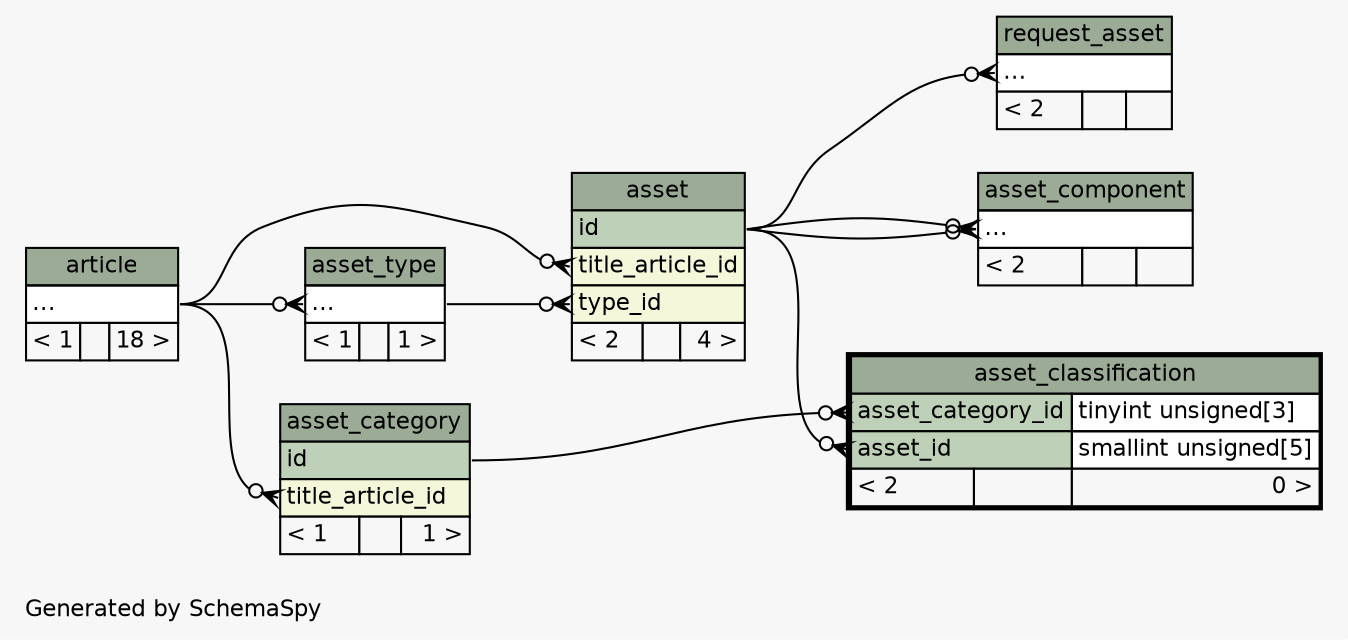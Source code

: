 // dot 2.38.0 on Linux 3.19.0-18-generic
// SchemaSpy rev 590
digraph "twoDegreesRelationshipsDiagram" {
  graph [
    rankdir="RL"
    bgcolor="#f7f7f7"
    label="\nGenerated by SchemaSpy"
    labeljust="l"
    nodesep="0.18"
    ranksep="0.46"
    fontname="Helvetica"
    fontsize="11"
  ];
  node [
    fontname="Helvetica"
    fontsize="11"
    shape="plaintext"
  ];
  edge [
    arrowsize="0.8"
  ];
  "asset":"title_article_id":w -> "article":"elipses":e [arrowhead=none dir=back arrowtail=crowodot];
  "asset":"type_id":w -> "asset_type":"elipses":e [arrowhead=none dir=back arrowtail=crowodot];
  "asset_category":"title_article_id":w -> "article":"elipses":e [arrowhead=none dir=back arrowtail=crowodot];
  "asset_classification":"asset_category_id":w -> "asset_category":"id":e [arrowhead=none dir=back arrowtail=crowodot];
  "asset_classification":"asset_id":w -> "asset":"id":e [arrowhead=none dir=back arrowtail=crowodot];
  "asset_component":"elipses":w -> "asset":"id":e [arrowhead=none dir=back arrowtail=crowodot];
  "asset_component":"elipses":w -> "asset":"id":e [arrowhead=none dir=back arrowtail=crowodot];
  "asset_type":"elipses":w -> "article":"elipses":e [arrowhead=none dir=back arrowtail=crowodot];
  "request_asset":"elipses":w -> "asset":"id":e [arrowhead=none dir=back arrowtail=crowodot];
  "article" [
    label=<
    <TABLE BORDER="0" CELLBORDER="1" CELLSPACING="0" BGCOLOR="#ffffff">
      <TR><TD COLSPAN="3" BGCOLOR="#9bab96" ALIGN="CENTER">article</TD></TR>
      <TR><TD PORT="elipses" COLSPAN="3" ALIGN="LEFT">...</TD></TR>
      <TR><TD ALIGN="LEFT" BGCOLOR="#f7f7f7">&lt; 1</TD><TD ALIGN="RIGHT" BGCOLOR="#f7f7f7">  </TD><TD ALIGN="RIGHT" BGCOLOR="#f7f7f7">18 &gt;</TD></TR>
    </TABLE>>
    URL="article.html"
    tooltip="article"
  ];
  "asset" [
    label=<
    <TABLE BORDER="0" CELLBORDER="1" CELLSPACING="0" BGCOLOR="#ffffff">
      <TR><TD COLSPAN="3" BGCOLOR="#9bab96" ALIGN="CENTER">asset</TD></TR>
      <TR><TD PORT="id" COLSPAN="3" BGCOLOR="#bed1b8" ALIGN="LEFT">id</TD></TR>
      <TR><TD PORT="title_article_id" COLSPAN="3" BGCOLOR="#f4f7da" ALIGN="LEFT">title_article_id</TD></TR>
      <TR><TD PORT="type_id" COLSPAN="3" BGCOLOR="#f4f7da" ALIGN="LEFT">type_id</TD></TR>
      <TR><TD ALIGN="LEFT" BGCOLOR="#f7f7f7">&lt; 2</TD><TD ALIGN="RIGHT" BGCOLOR="#f7f7f7">  </TD><TD ALIGN="RIGHT" BGCOLOR="#f7f7f7">4 &gt;</TD></TR>
    </TABLE>>
    URL="asset.html"
    tooltip="asset"
  ];
  "asset_category" [
    label=<
    <TABLE BORDER="0" CELLBORDER="1" CELLSPACING="0" BGCOLOR="#ffffff">
      <TR><TD COLSPAN="3" BGCOLOR="#9bab96" ALIGN="CENTER">asset_category</TD></TR>
      <TR><TD PORT="id" COLSPAN="3" BGCOLOR="#bed1b8" ALIGN="LEFT">id</TD></TR>
      <TR><TD PORT="title_article_id" COLSPAN="3" BGCOLOR="#f4f7da" ALIGN="LEFT">title_article_id</TD></TR>
      <TR><TD ALIGN="LEFT" BGCOLOR="#f7f7f7">&lt; 1</TD><TD ALIGN="RIGHT" BGCOLOR="#f7f7f7">  </TD><TD ALIGN="RIGHT" BGCOLOR="#f7f7f7">1 &gt;</TD></TR>
    </TABLE>>
    URL="asset_category.html"
    tooltip="asset_category"
  ];
  "asset_classification" [
    label=<
    <TABLE BORDER="2" CELLBORDER="1" CELLSPACING="0" BGCOLOR="#ffffff">
      <TR><TD COLSPAN="3" BGCOLOR="#9bab96" ALIGN="CENTER">asset_classification</TD></TR>
      <TR><TD PORT="asset_category_id" COLSPAN="2" BGCOLOR="#bed1b8" ALIGN="LEFT">asset_category_id</TD><TD PORT="asset_category_id.type" ALIGN="LEFT">tinyint unsigned[3]</TD></TR>
      <TR><TD PORT="asset_id" COLSPAN="2" BGCOLOR="#bed1b8" ALIGN="LEFT">asset_id</TD><TD PORT="asset_id.type" ALIGN="LEFT">smallint unsigned[5]</TD></TR>
      <TR><TD ALIGN="LEFT" BGCOLOR="#f7f7f7">&lt; 2</TD><TD ALIGN="RIGHT" BGCOLOR="#f7f7f7">  </TD><TD ALIGN="RIGHT" BGCOLOR="#f7f7f7">0 &gt;</TD></TR>
    </TABLE>>
    URL="asset_classification.html"
    tooltip="asset_classification"
  ];
  "asset_component" [
    label=<
    <TABLE BORDER="0" CELLBORDER="1" CELLSPACING="0" BGCOLOR="#ffffff">
      <TR><TD COLSPAN="3" BGCOLOR="#9bab96" ALIGN="CENTER">asset_component</TD></TR>
      <TR><TD PORT="elipses" COLSPAN="3" ALIGN="LEFT">...</TD></TR>
      <TR><TD ALIGN="LEFT" BGCOLOR="#f7f7f7">&lt; 2</TD><TD ALIGN="RIGHT" BGCOLOR="#f7f7f7">  </TD><TD ALIGN="RIGHT" BGCOLOR="#f7f7f7">  </TD></TR>
    </TABLE>>
    URL="asset_component.html"
    tooltip="asset_component"
  ];
  "asset_type" [
    label=<
    <TABLE BORDER="0" CELLBORDER="1" CELLSPACING="0" BGCOLOR="#ffffff">
      <TR><TD COLSPAN="3" BGCOLOR="#9bab96" ALIGN="CENTER">asset_type</TD></TR>
      <TR><TD PORT="elipses" COLSPAN="3" ALIGN="LEFT">...</TD></TR>
      <TR><TD ALIGN="LEFT" BGCOLOR="#f7f7f7">&lt; 1</TD><TD ALIGN="RIGHT" BGCOLOR="#f7f7f7">  </TD><TD ALIGN="RIGHT" BGCOLOR="#f7f7f7">1 &gt;</TD></TR>
    </TABLE>>
    URL="asset_type.html"
    tooltip="asset_type"
  ];
  "request_asset" [
    label=<
    <TABLE BORDER="0" CELLBORDER="1" CELLSPACING="0" BGCOLOR="#ffffff">
      <TR><TD COLSPAN="3" BGCOLOR="#9bab96" ALIGN="CENTER">request_asset</TD></TR>
      <TR><TD PORT="elipses" COLSPAN="3" ALIGN="LEFT">...</TD></TR>
      <TR><TD ALIGN="LEFT" BGCOLOR="#f7f7f7">&lt; 2</TD><TD ALIGN="RIGHT" BGCOLOR="#f7f7f7">  </TD><TD ALIGN="RIGHT" BGCOLOR="#f7f7f7">  </TD></TR>
    </TABLE>>
    URL="request_asset.html"
    tooltip="request_asset"
  ];
}
